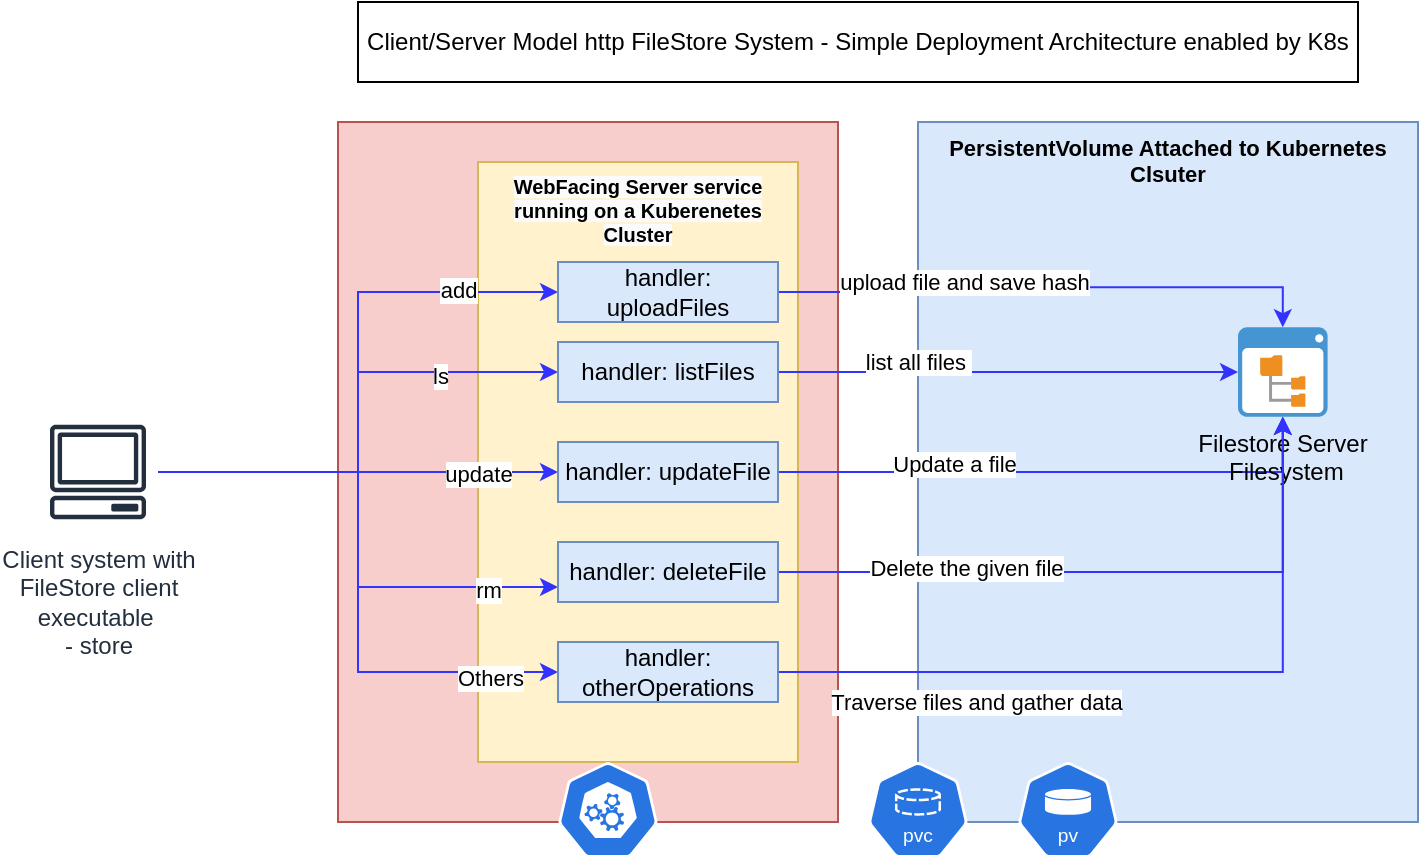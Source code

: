 <mxfile version="23.1.1" type="github">
  <diagram name="Page-1" id="1PSARkkI3gTO4CERc53a">
    <mxGraphModel dx="794" dy="453" grid="1" gridSize="10" guides="1" tooltips="1" connect="1" arrows="1" fold="1" page="1" pageScale="1" pageWidth="827" pageHeight="1169" math="0" shadow="0">
      <root>
        <mxCell id="0" />
        <mxCell id="1" parent="0" />
        <mxCell id="jCEB5FbJneXcfmv-PhG9-2" value="" style="rounded=0;whiteSpace=wrap;html=1;fillColor=#f8cecc;strokeColor=#b85450;verticalAlign=top;" parent="1" vertex="1">
          <mxGeometry x="190" y="120" width="250" height="350" as="geometry" />
        </mxCell>
        <mxCell id="jCEB5FbJneXcfmv-PhG9-34" value="&lt;meta charset=&quot;utf-8&quot; style=&quot;font-size: 10px;&quot;&gt;&lt;span style=&quot;color: rgb(0, 0, 0); font-family: Helvetica; font-size: 10px; font-style: normal; font-variant-ligatures: normal; font-variant-caps: normal; letter-spacing: normal; orphans: 2; text-align: center; text-indent: 0px; text-transform: none; widows: 2; word-spacing: 0px; -webkit-text-stroke-width: 0px; background-color: rgb(251, 251, 251); text-decoration-thickness: initial; text-decoration-style: initial; text-decoration-color: initial; float: none; display: inline !important;&quot;&gt;WebFacing Server service running on a Kuberenetes Cluster&lt;/span&gt;" style="rounded=0;whiteSpace=wrap;html=1;fillColor=#fff2cc;strokeColor=#d6b656;verticalAlign=top;fontSize=10;fontStyle=1" parent="1" vertex="1">
          <mxGeometry x="260" y="140" width="160" height="300" as="geometry" />
        </mxCell>
        <mxCell id="jCEB5FbJneXcfmv-PhG9-1" value="PersistentVolume Attached to Kubernetes Clsuter" style="rounded=0;whiteSpace=wrap;html=1;fillColor=#dae8fc;strokeColor=#6c8ebf;verticalAlign=top;fontSize=11;fontStyle=1" parent="1" vertex="1">
          <mxGeometry x="480" y="120" width="250" height="350" as="geometry" />
        </mxCell>
        <mxCell id="jCEB5FbJneXcfmv-PhG9-3" style="edgeStyle=orthogonalEdgeStyle;rounded=0;orthogonalLoop=1;jettySize=auto;html=1;entryX=0;entryY=0.5;entryDx=0;entryDy=0;strokeColor=#3333FF;" parent="1" source="jCEB5FbJneXcfmv-PhG9-13" target="jCEB5FbJneXcfmv-PhG9-16" edge="1">
          <mxGeometry relative="1" as="geometry" />
        </mxCell>
        <mxCell id="jCEB5FbJneXcfmv-PhG9-4" value="add" style="edgeLabel;html=1;align=center;verticalAlign=middle;resizable=0;points=[];" parent="jCEB5FbJneXcfmv-PhG9-3" vertex="1" connectable="0">
          <mxGeometry x="0.654" y="1" relative="1" as="geometry">
            <mxPoint as="offset" />
          </mxGeometry>
        </mxCell>
        <mxCell id="jCEB5FbJneXcfmv-PhG9-5" style="edgeStyle=orthogonalEdgeStyle;rounded=0;orthogonalLoop=1;jettySize=auto;html=1;entryX=0;entryY=0.5;entryDx=0;entryDy=0;fillColor=#dae8fc;strokeColor=#3333FF;" parent="1" source="jCEB5FbJneXcfmv-PhG9-13" target="jCEB5FbJneXcfmv-PhG9-18" edge="1">
          <mxGeometry relative="1" as="geometry" />
        </mxCell>
        <mxCell id="jCEB5FbJneXcfmv-PhG9-6" value="ls" style="edgeLabel;html=1;align=center;verticalAlign=middle;resizable=0;points=[];" parent="jCEB5FbJneXcfmv-PhG9-5" vertex="1" connectable="0">
          <mxGeometry x="0.526" y="-2" relative="1" as="geometry">
            <mxPoint as="offset" />
          </mxGeometry>
        </mxCell>
        <mxCell id="jCEB5FbJneXcfmv-PhG9-7" style="edgeStyle=orthogonalEdgeStyle;rounded=0;orthogonalLoop=1;jettySize=auto;html=1;entryX=0;entryY=0.5;entryDx=0;entryDy=0;strokeColor=#3333FF;" parent="1" source="jCEB5FbJneXcfmv-PhG9-13" target="jCEB5FbJneXcfmv-PhG9-21" edge="1">
          <mxGeometry relative="1" as="geometry" />
        </mxCell>
        <mxCell id="jCEB5FbJneXcfmv-PhG9-8" value="update" style="edgeLabel;html=1;align=center;verticalAlign=middle;resizable=0;points=[];" parent="jCEB5FbJneXcfmv-PhG9-7" vertex="1" connectable="0">
          <mxGeometry x="0.6" y="-1" relative="1" as="geometry">
            <mxPoint as="offset" />
          </mxGeometry>
        </mxCell>
        <mxCell id="jCEB5FbJneXcfmv-PhG9-9" style="edgeStyle=orthogonalEdgeStyle;rounded=0;orthogonalLoop=1;jettySize=auto;html=1;entryX=0;entryY=0.75;entryDx=0;entryDy=0;strokeColor=#3333FF;" parent="1" source="jCEB5FbJneXcfmv-PhG9-13" target="jCEB5FbJneXcfmv-PhG9-24" edge="1">
          <mxGeometry relative="1" as="geometry" />
        </mxCell>
        <mxCell id="jCEB5FbJneXcfmv-PhG9-10" value="rm" style="edgeLabel;html=1;align=center;verticalAlign=middle;resizable=0;points=[];" parent="jCEB5FbJneXcfmv-PhG9-9" vertex="1" connectable="0">
          <mxGeometry x="0.718" relative="1" as="geometry">
            <mxPoint x="1" y="1" as="offset" />
          </mxGeometry>
        </mxCell>
        <mxCell id="jCEB5FbJneXcfmv-PhG9-11" style="edgeStyle=orthogonalEdgeStyle;rounded=0;orthogonalLoop=1;jettySize=auto;html=1;entryX=0;entryY=0.5;entryDx=0;entryDy=0;strokeColor=#3333FF;" parent="1" source="jCEB5FbJneXcfmv-PhG9-13" target="jCEB5FbJneXcfmv-PhG9-29" edge="1">
          <mxGeometry relative="1" as="geometry" />
        </mxCell>
        <mxCell id="jCEB5FbJneXcfmv-PhG9-12" value="Others" style="edgeLabel;html=1;align=center;verticalAlign=middle;resizable=0;points=[];" parent="jCEB5FbJneXcfmv-PhG9-11" vertex="1" connectable="0">
          <mxGeometry x="0.772" y="-3" relative="1" as="geometry">
            <mxPoint as="offset" />
          </mxGeometry>
        </mxCell>
        <mxCell id="jCEB5FbJneXcfmv-PhG9-13" value="Client system with&lt;br&gt;FileStore client &lt;br&gt;executable&amp;nbsp;&lt;br&gt;- store" style="sketch=0;outlineConnect=0;fontColor=#232F3E;gradientColor=none;strokeColor=#232F3E;fillColor=#ffffff;dashed=0;verticalLabelPosition=bottom;verticalAlign=top;align=center;html=1;fontSize=12;fontStyle=0;aspect=fixed;shape=mxgraph.aws4.resourceIcon;resIcon=mxgraph.aws4.client;" parent="1" vertex="1">
          <mxGeometry x="40" y="265" width="60" height="60" as="geometry" />
        </mxCell>
        <mxCell id="jCEB5FbJneXcfmv-PhG9-14" style="edgeStyle=orthogonalEdgeStyle;rounded=0;orthogonalLoop=1;jettySize=auto;html=1;exitX=1;exitY=0.5;exitDx=0;exitDy=0;strokeColor=#3333FF;" parent="1" source="jCEB5FbJneXcfmv-PhG9-16" target="jCEB5FbJneXcfmv-PhG9-25" edge="1">
          <mxGeometry relative="1" as="geometry" />
        </mxCell>
        <mxCell id="jCEB5FbJneXcfmv-PhG9-15" value="upload file and save hash" style="edgeLabel;html=1;align=center;verticalAlign=middle;resizable=0;points=[];" parent="jCEB5FbJneXcfmv-PhG9-14" vertex="1" connectable="0">
          <mxGeometry x="-0.422" y="2" relative="1" as="geometry">
            <mxPoint x="13" y="-3" as="offset" />
          </mxGeometry>
        </mxCell>
        <mxCell id="jCEB5FbJneXcfmv-PhG9-16" value="handler: uploadFiles" style="rounded=0;whiteSpace=wrap;html=1;fillColor=#dae8fc;strokeColor=#6c8ebf;" parent="1" vertex="1">
          <mxGeometry x="300" y="190" width="110" height="30" as="geometry" />
        </mxCell>
        <mxCell id="jCEB5FbJneXcfmv-PhG9-17" style="edgeStyle=orthogonalEdgeStyle;rounded=0;orthogonalLoop=1;jettySize=auto;html=1;strokeColor=#3333FF;" parent="1" source="jCEB5FbJneXcfmv-PhG9-18" target="jCEB5FbJneXcfmv-PhG9-25" edge="1">
          <mxGeometry relative="1" as="geometry" />
        </mxCell>
        <mxCell id="jCEB5FbJneXcfmv-PhG9-18" value="handler: listFiles" style="rounded=0;whiteSpace=wrap;html=1;fillColor=#dae8fc;strokeColor=#6c8ebf;" parent="1" vertex="1">
          <mxGeometry x="300" y="230" width="110" height="30" as="geometry" />
        </mxCell>
        <mxCell id="jCEB5FbJneXcfmv-PhG9-19" style="edgeStyle=orthogonalEdgeStyle;rounded=0;orthogonalLoop=1;jettySize=auto;html=1;strokeColor=#3333FF;" parent="1" source="jCEB5FbJneXcfmv-PhG9-21" target="jCEB5FbJneXcfmv-PhG9-25" edge="1">
          <mxGeometry relative="1" as="geometry" />
        </mxCell>
        <mxCell id="jCEB5FbJneXcfmv-PhG9-20" value="Update a file" style="edgeLabel;html=1;align=center;verticalAlign=middle;resizable=0;points=[];" parent="jCEB5FbJneXcfmv-PhG9-19" vertex="1" connectable="0">
          <mxGeometry x="-0.376" y="4" relative="1" as="geometry">
            <mxPoint as="offset" />
          </mxGeometry>
        </mxCell>
        <mxCell id="jCEB5FbJneXcfmv-PhG9-21" value="handler: updateFile" style="rounded=0;whiteSpace=wrap;html=1;fillColor=#dae8fc;strokeColor=#6c8ebf;" parent="1" vertex="1">
          <mxGeometry x="300" y="280" width="110" height="30" as="geometry" />
        </mxCell>
        <mxCell id="jCEB5FbJneXcfmv-PhG9-22" style="edgeStyle=orthogonalEdgeStyle;rounded=0;orthogonalLoop=1;jettySize=auto;html=1;strokeColor=#3333FF;" parent="1" source="jCEB5FbJneXcfmv-PhG9-24" target="jCEB5FbJneXcfmv-PhG9-25" edge="1">
          <mxGeometry relative="1" as="geometry" />
        </mxCell>
        <mxCell id="jCEB5FbJneXcfmv-PhG9-23" value="Delete the given file" style="edgeLabel;html=1;align=center;verticalAlign=middle;resizable=0;points=[];" parent="jCEB5FbJneXcfmv-PhG9-22" vertex="1" connectable="0">
          <mxGeometry x="-0.432" y="2" relative="1" as="geometry">
            <mxPoint as="offset" />
          </mxGeometry>
        </mxCell>
        <mxCell id="jCEB5FbJneXcfmv-PhG9-24" value="handler: deleteFile" style="rounded=0;whiteSpace=wrap;html=1;fillColor=#dae8fc;strokeColor=#6c8ebf;" parent="1" vertex="1">
          <mxGeometry x="300" y="330" width="110" height="30" as="geometry" />
        </mxCell>
        <mxCell id="jCEB5FbJneXcfmv-PhG9-25" value="Filestore Server&lt;br&gt;&amp;nbsp;Filesystem" style="shadow=0;dashed=0;html=1;strokeColor=none;fillColor=#4495D1;labelPosition=center;verticalLabelPosition=bottom;verticalAlign=top;align=center;outlineConnect=0;shape=mxgraph.veeam.2d.file_system_browser;" parent="1" vertex="1">
          <mxGeometry x="640" y="222.6" width="44.8" height="44.8" as="geometry" />
        </mxCell>
        <mxCell id="jCEB5FbJneXcfmv-PhG9-26" value="list all files&amp;nbsp;" style="edgeLabel;html=1;align=center;verticalAlign=middle;resizable=0;points=[];" parent="1" vertex="1" connectable="0">
          <mxGeometry x="480" y="240" as="geometry" />
        </mxCell>
        <mxCell id="jCEB5FbJneXcfmv-PhG9-27" style="edgeStyle=orthogonalEdgeStyle;rounded=0;orthogonalLoop=1;jettySize=auto;html=1;strokeColor=#3333FF;" parent="1" source="jCEB5FbJneXcfmv-PhG9-29" target="jCEB5FbJneXcfmv-PhG9-25" edge="1">
          <mxGeometry relative="1" as="geometry" />
        </mxCell>
        <mxCell id="jCEB5FbJneXcfmv-PhG9-28" value="Traverse files and gather data" style="edgeLabel;html=1;align=center;verticalAlign=middle;resizable=0;points=[];" parent="jCEB5FbJneXcfmv-PhG9-27" vertex="1" connectable="0">
          <mxGeometry x="-0.611" y="1" relative="1" as="geometry">
            <mxPoint x="25" y="16" as="offset" />
          </mxGeometry>
        </mxCell>
        <mxCell id="jCEB5FbJneXcfmv-PhG9-29" value="handler: otherOperations" style="rounded=0;whiteSpace=wrap;html=1;fillColor=#dae8fc;strokeColor=#6c8ebf;" parent="1" vertex="1">
          <mxGeometry x="300" y="380" width="110" height="30" as="geometry" />
        </mxCell>
        <mxCell id="jCEB5FbJneXcfmv-PhG9-30" value="Client/Server Model http FileStore System - Simple Deployment Architecture enabled by K8s" style="rounded=0;whiteSpace=wrap;html=1;" parent="1" vertex="1">
          <mxGeometry x="200" y="60" width="500" height="40" as="geometry" />
        </mxCell>
        <mxCell id="jCEB5FbJneXcfmv-PhG9-31" value="" style="aspect=fixed;sketch=0;html=1;dashed=0;whitespace=wrap;fillColor=#2875E2;strokeColor=#ffffff;points=[[0.005,0.63,0],[0.1,0.2,0],[0.9,0.2,0],[0.5,0,0],[0.995,0.63,0],[0.72,0.99,0],[0.5,1,0],[0.28,0.99,0]];shape=mxgraph.kubernetes.icon2;prIcon=api" parent="1" vertex="1">
          <mxGeometry x="300" y="440" width="50" height="48" as="geometry" />
        </mxCell>
        <mxCell id="jCEB5FbJneXcfmv-PhG9-32" value="" style="aspect=fixed;sketch=0;html=1;dashed=0;whitespace=wrap;fillColor=#2875E2;strokeColor=#ffffff;points=[[0.005,0.63,0],[0.1,0.2,0],[0.9,0.2,0],[0.5,0,0],[0.995,0.63,0],[0.72,0.99,0],[0.5,1,0],[0.28,0.99,0]];shape=mxgraph.kubernetes.icon2;kubernetesLabel=1;prIcon=pv" parent="1" vertex="1">
          <mxGeometry x="530" y="440" width="50" height="48" as="geometry" />
        </mxCell>
        <mxCell id="jCEB5FbJneXcfmv-PhG9-33" value="" style="aspect=fixed;sketch=0;html=1;dashed=0;whitespace=wrap;fillColor=#2875E2;strokeColor=#ffffff;points=[[0.005,0.63,0],[0.1,0.2,0],[0.9,0.2,0],[0.5,0,0],[0.995,0.63,0],[0.72,0.99,0],[0.5,1,0],[0.28,0.99,0]];shape=mxgraph.kubernetes.icon2;kubernetesLabel=1;prIcon=pvc" parent="1" vertex="1">
          <mxGeometry x="455" y="440" width="50" height="48" as="geometry" />
        </mxCell>
      </root>
    </mxGraphModel>
  </diagram>
</mxfile>
